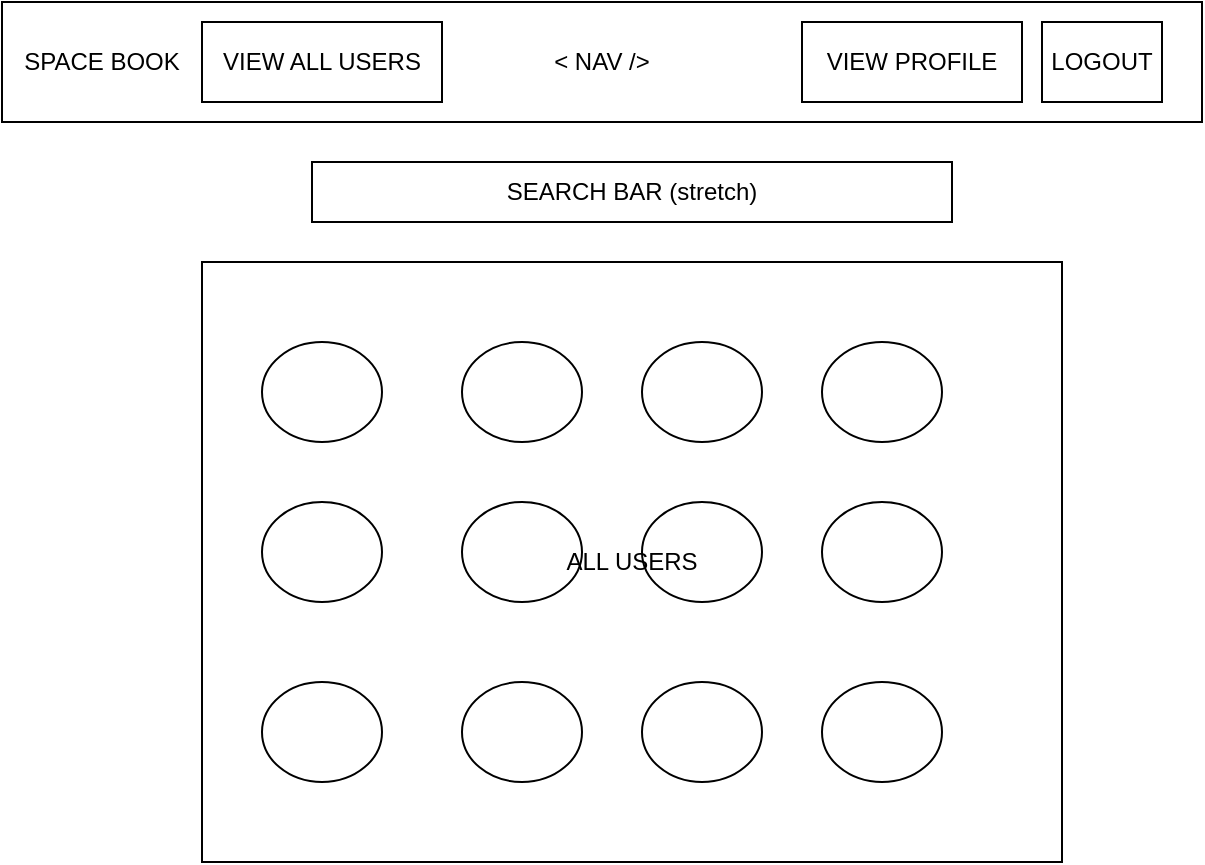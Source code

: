 <mxfile>
    <diagram id="ZjIbt0ZXIwbJ4BmFo_Hf" name="Page-1">
        <mxGraphModel dx="1673" dy="1178" grid="1" gridSize="10" guides="1" tooltips="1" connect="1" arrows="1" fold="1" page="1" pageScale="1" pageWidth="850" pageHeight="1100" math="0" shadow="0">
            <root>
                <mxCell id="0"/>
                <mxCell id="1" parent="0"/>
                <mxCell id="3" value="&amp;lt; NAV /&amp;gt;" style="rounded=0;whiteSpace=wrap;html=1;" parent="1" vertex="1">
                    <mxGeometry width="600" height="60" as="geometry"/>
                </mxCell>
                <mxCell id="8" value="ALL USERS" style="rounded=0;whiteSpace=wrap;html=1;" parent="1" vertex="1">
                    <mxGeometry x="100" y="130" width="430" height="300" as="geometry"/>
                </mxCell>
                <mxCell id="9" value="LOGOUT" style="rounded=0;whiteSpace=wrap;html=1;" parent="1" vertex="1">
                    <mxGeometry x="520" y="10" width="60" height="40" as="geometry"/>
                </mxCell>
                <mxCell id="10" value="SPACE BOOK" style="rounded=0;whiteSpace=wrap;html=1;strokeColor=none;" parent="1" vertex="1">
                    <mxGeometry x="10" y="10" width="80" height="40" as="geometry"/>
                </mxCell>
                <mxCell id="12" value="VIEW PROFILE" style="rounded=0;whiteSpace=wrap;html=1;" parent="1" vertex="1">
                    <mxGeometry x="400" y="10" width="110" height="40" as="geometry"/>
                </mxCell>
                <mxCell id="13" value="VIEW ALL USERS" style="rounded=0;whiteSpace=wrap;html=1;" parent="1" vertex="1">
                    <mxGeometry x="100" y="10" width="120" height="40" as="geometry"/>
                </mxCell>
                <mxCell id="14" value="" style="ellipse;whiteSpace=wrap;html=1;" parent="1" vertex="1">
                    <mxGeometry x="130" y="170" width="60" height="50" as="geometry"/>
                </mxCell>
                <mxCell id="15" value="" style="ellipse;whiteSpace=wrap;html=1;" parent="1" vertex="1">
                    <mxGeometry x="230" y="170" width="60" height="50" as="geometry"/>
                </mxCell>
                <mxCell id="16" value="" style="ellipse;whiteSpace=wrap;html=1;" parent="1" vertex="1">
                    <mxGeometry x="320" y="170" width="60" height="50" as="geometry"/>
                </mxCell>
                <mxCell id="17" value="" style="ellipse;whiteSpace=wrap;html=1;" parent="1" vertex="1">
                    <mxGeometry x="410" y="170" width="60" height="50" as="geometry"/>
                </mxCell>
                <mxCell id="20" value="" style="ellipse;whiteSpace=wrap;html=1;fillColor=none;" parent="1" vertex="1">
                    <mxGeometry x="320" y="250" width="60" height="50" as="geometry"/>
                </mxCell>
                <mxCell id="18" value="" style="ellipse;whiteSpace=wrap;html=1;" parent="1" vertex="1">
                    <mxGeometry x="130" y="250" width="60" height="50" as="geometry"/>
                </mxCell>
                <mxCell id="19" value="" style="ellipse;whiteSpace=wrap;html=1;fillColor=none;" parent="1" vertex="1">
                    <mxGeometry x="230" y="250" width="60" height="50" as="geometry"/>
                </mxCell>
                <mxCell id="21" value="" style="ellipse;whiteSpace=wrap;html=1;" parent="1" vertex="1">
                    <mxGeometry x="410" y="250" width="60" height="50" as="geometry"/>
                </mxCell>
                <mxCell id="22" value="" style="ellipse;whiteSpace=wrap;html=1;" parent="1" vertex="1">
                    <mxGeometry x="130" y="340" width="60" height="50" as="geometry"/>
                </mxCell>
                <mxCell id="23" value="" style="ellipse;whiteSpace=wrap;html=1;" parent="1" vertex="1">
                    <mxGeometry x="230" y="340" width="60" height="50" as="geometry"/>
                </mxCell>
                <mxCell id="24" value="" style="ellipse;whiteSpace=wrap;html=1;" parent="1" vertex="1">
                    <mxGeometry x="320" y="340" width="60" height="50" as="geometry"/>
                </mxCell>
                <mxCell id="25" value="" style="ellipse;whiteSpace=wrap;html=1;" parent="1" vertex="1">
                    <mxGeometry x="410" y="340" width="60" height="50" as="geometry"/>
                </mxCell>
                <mxCell id="27" value="SEARCH BAR (stretch)" style="rounded=0;whiteSpace=wrap;html=1;fillColor=none;" parent="1" vertex="1">
                    <mxGeometry x="155" y="80" width="320" height="30" as="geometry"/>
                </mxCell>
            </root>
        </mxGraphModel>
    </diagram>
</mxfile>